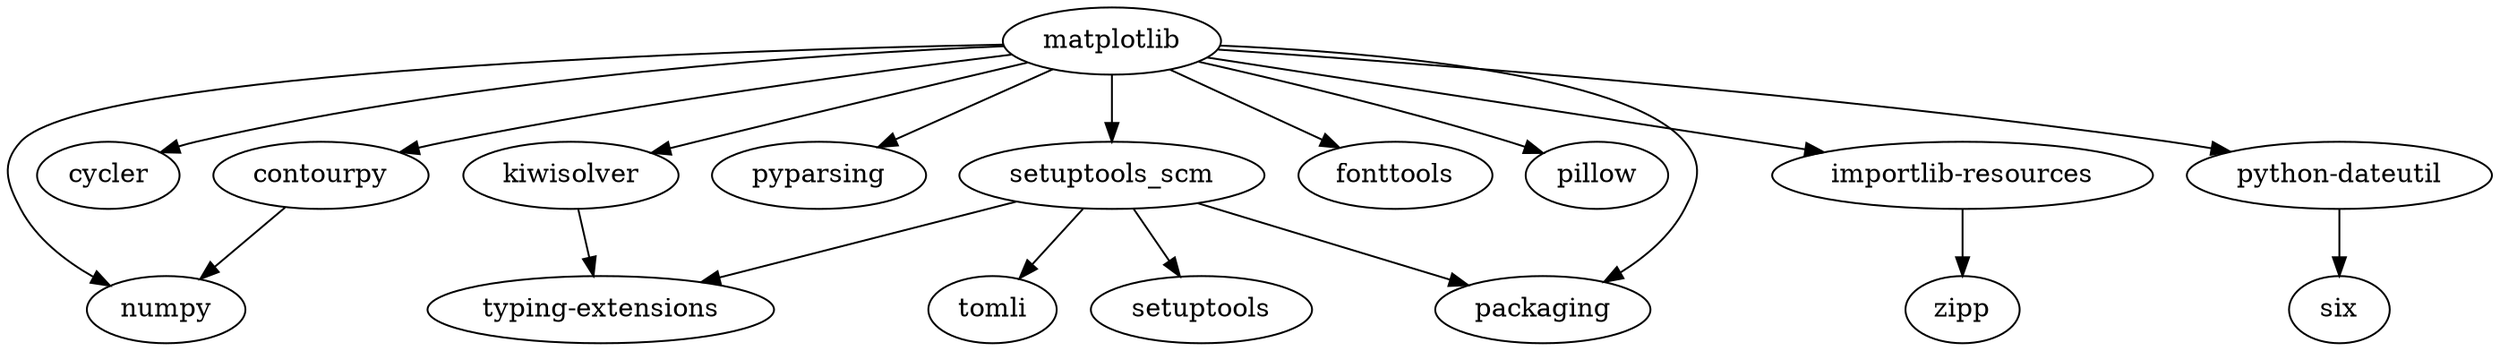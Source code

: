 // shows package structure
digraph Diagram {
	matplotlib
	numpy
	matplotlib -> numpy
	cycler
	matplotlib -> cycler
	contourpy
	matplotlib -> contourpy
	kiwisolver
	matplotlib -> kiwisolver
	pyparsing
	matplotlib -> pyparsing
	setuptools_scm
	matplotlib -> setuptools_scm
	fonttools
	matplotlib -> fonttools
	pillow
	matplotlib -> pillow
	"importlib-resources"
	matplotlib -> "importlib-resources"
	"python-dateutil"
	matplotlib -> "python-dateutil"
	packaging
	matplotlib -> packaging
	six
	"python-dateutil" -> six
	zipp
	"importlib-resources" -> zipp
	tomli
	setuptools_scm -> tomli
	setuptools
	setuptools_scm -> setuptools
	"typing-extensions"
	setuptools_scm -> "typing-extensions"
	setuptools_scm -> packaging
	kiwisolver -> "typing-extensions"
	contourpy -> numpy
}
